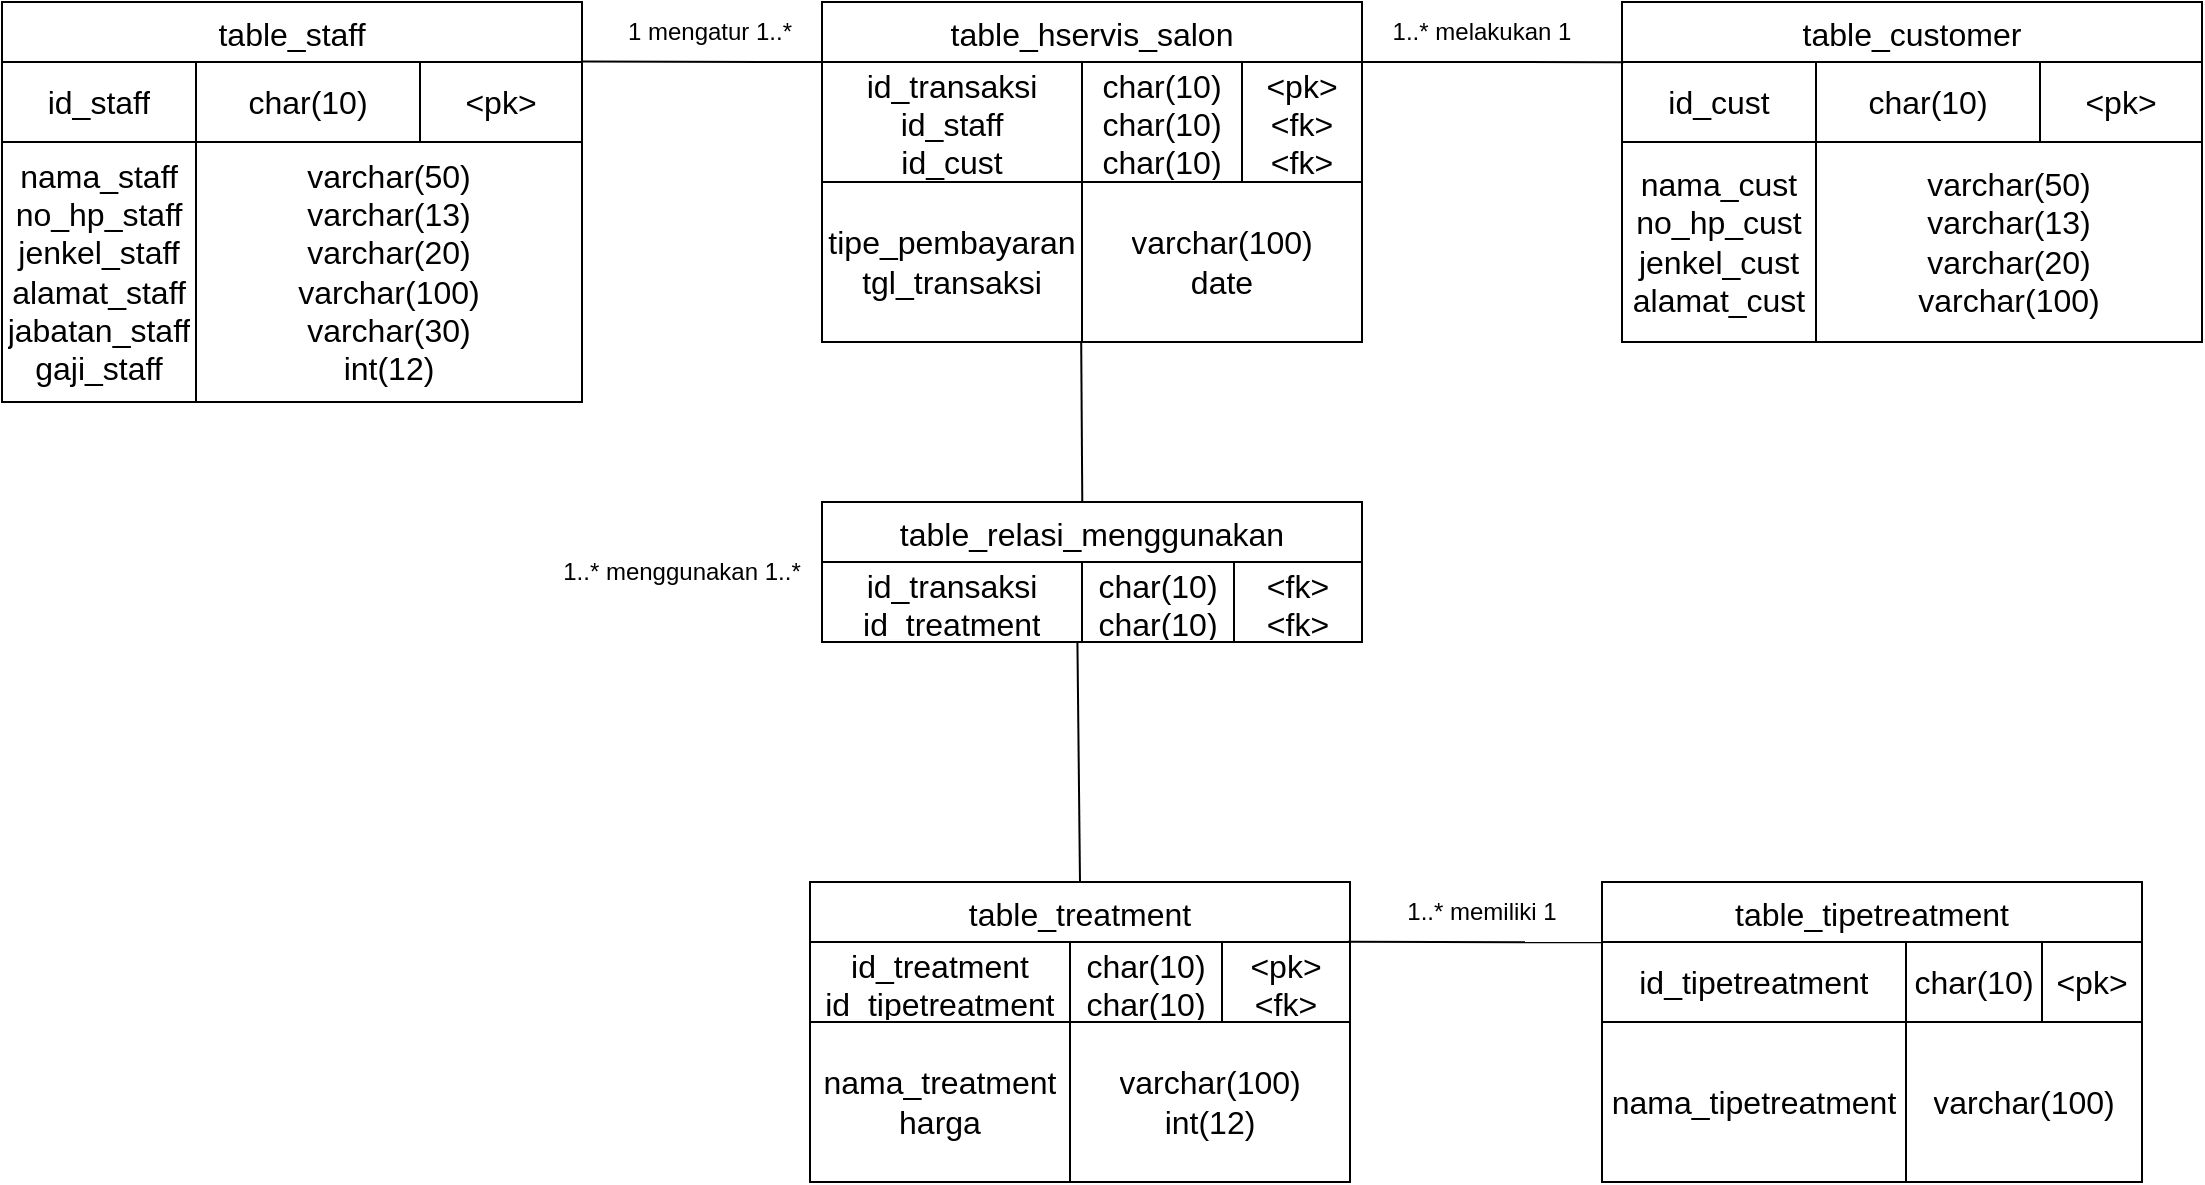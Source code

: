 <mxfile version="28.0.6">
  <diagram name="Page-1" id="Hgq9LTtUtWdXvFbYbg3n">
    <mxGraphModel dx="1426" dy="849" grid="1" gridSize="10" guides="1" tooltips="1" connect="1" arrows="1" fold="1" page="1" pageScale="1" pageWidth="827" pageHeight="1169" math="0" shadow="0">
      <root>
        <mxCell id="0" />
        <mxCell id="1" parent="0" />
        <mxCell id="hAmhMaTgkkKj69P4cn9k-1" value="table_staff" style="shape=table;startSize=30;container=1;collapsible=0;childLayout=tableLayout;strokeColor=default;fontSize=16;" parent="1" vertex="1">
          <mxGeometry x="10" y="10" width="290" height="200.0" as="geometry" />
        </mxCell>
        <mxCell id="hAmhMaTgkkKj69P4cn9k-2" value="" style="shape=tableRow;horizontal=0;startSize=0;swimlaneHead=0;swimlaneBody=0;strokeColor=inherit;top=0;left=0;bottom=0;right=0;collapsible=0;dropTarget=0;fillColor=none;points=[[0,0.5],[1,0.5]];portConstraint=eastwest;fontSize=16;" parent="hAmhMaTgkkKj69P4cn9k-1" vertex="1">
          <mxGeometry y="30" width="290" height="40" as="geometry" />
        </mxCell>
        <mxCell id="hAmhMaTgkkKj69P4cn9k-3" value="id_staff" style="shape=partialRectangle;html=1;whiteSpace=wrap;connectable=0;strokeColor=inherit;overflow=hidden;fillColor=none;top=0;left=0;bottom=0;right=0;pointerEvents=1;fontSize=16;" parent="hAmhMaTgkkKj69P4cn9k-2" vertex="1">
          <mxGeometry width="97" height="40" as="geometry">
            <mxRectangle width="97" height="40" as="alternateBounds" />
          </mxGeometry>
        </mxCell>
        <mxCell id="hAmhMaTgkkKj69P4cn9k-4" value="char(10)" style="shape=partialRectangle;html=1;whiteSpace=wrap;connectable=0;strokeColor=inherit;overflow=hidden;fillColor=none;top=0;left=0;bottom=0;right=0;pointerEvents=1;fontSize=16;" parent="hAmhMaTgkkKj69P4cn9k-2" vertex="1">
          <mxGeometry x="97" width="112" height="40" as="geometry">
            <mxRectangle width="112" height="40" as="alternateBounds" />
          </mxGeometry>
        </mxCell>
        <mxCell id="hAmhMaTgkkKj69P4cn9k-5" value="&amp;lt;pk&amp;gt;" style="shape=partialRectangle;html=1;whiteSpace=wrap;connectable=0;strokeColor=inherit;overflow=hidden;fillColor=none;top=0;left=0;bottom=0;right=0;pointerEvents=1;fontSize=16;" parent="hAmhMaTgkkKj69P4cn9k-2" vertex="1">
          <mxGeometry x="209" width="81" height="40" as="geometry">
            <mxRectangle width="81" height="40" as="alternateBounds" />
          </mxGeometry>
        </mxCell>
        <mxCell id="hAmhMaTgkkKj69P4cn9k-6" value="" style="shape=tableRow;horizontal=0;startSize=0;swimlaneHead=0;swimlaneBody=0;strokeColor=inherit;top=0;left=0;bottom=0;right=0;collapsible=0;dropTarget=0;fillColor=none;points=[[0,0.5],[1,0.5]];portConstraint=eastwest;fontSize=16;" parent="hAmhMaTgkkKj69P4cn9k-1" vertex="1">
          <mxGeometry y="70" width="290" height="130" as="geometry" />
        </mxCell>
        <mxCell id="hAmhMaTgkkKj69P4cn9k-7" value="nama_staff&lt;div&gt;no_hp_staff&lt;/div&gt;&lt;div&gt;jenkel_staff&lt;/div&gt;&lt;div&gt;alamat_staff&lt;/div&gt;&lt;div&gt;jabatan_staff&lt;/div&gt;&lt;div&gt;gaji_staff&lt;/div&gt;" style="shape=partialRectangle;html=1;whiteSpace=wrap;connectable=0;strokeColor=inherit;overflow=hidden;fillColor=none;top=0;left=0;bottom=0;right=0;pointerEvents=1;fontSize=16;" parent="hAmhMaTgkkKj69P4cn9k-6" vertex="1">
          <mxGeometry width="97" height="130" as="geometry">
            <mxRectangle width="97" height="130" as="alternateBounds" />
          </mxGeometry>
        </mxCell>
        <mxCell id="hAmhMaTgkkKj69P4cn9k-8" value="varchar(50)&lt;div&gt;varchar(13)&lt;/div&gt;&lt;div&gt;varchar(20)&lt;/div&gt;&lt;div&gt;varchar(100)&lt;/div&gt;&lt;div&gt;varchar(30)&lt;/div&gt;&lt;div&gt;int(12)&lt;/div&gt;" style="shape=partialRectangle;html=1;whiteSpace=wrap;connectable=0;strokeColor=inherit;overflow=hidden;fillColor=none;top=0;left=0;bottom=0;right=0;pointerEvents=1;fontSize=16;rowspan=1;colspan=2;" parent="hAmhMaTgkkKj69P4cn9k-6" vertex="1">
          <mxGeometry x="97" width="193" height="130" as="geometry">
            <mxRectangle width="112" height="130" as="alternateBounds" />
          </mxGeometry>
        </mxCell>
        <mxCell id="hAmhMaTgkkKj69P4cn9k-9" value="" style="shape=partialRectangle;html=1;whiteSpace=wrap;connectable=0;strokeColor=inherit;overflow=hidden;fillColor=none;top=0;left=0;bottom=0;right=0;pointerEvents=1;fontSize=16;" parent="hAmhMaTgkkKj69P4cn9k-6" vertex="1" visible="0">
          <mxGeometry x="209" width="81" height="130" as="geometry">
            <mxRectangle width="81" height="130" as="alternateBounds" />
          </mxGeometry>
        </mxCell>
        <mxCell id="hAmhMaTgkkKj69P4cn9k-31" value="table_treatment" style="shape=table;startSize=30;container=1;collapsible=0;childLayout=tableLayout;strokeColor=default;fontSize=16;" parent="1" vertex="1">
          <mxGeometry x="414" y="450" width="270" height="150.0" as="geometry" />
        </mxCell>
        <mxCell id="hAmhMaTgkkKj69P4cn9k-32" value="" style="shape=tableRow;horizontal=0;startSize=0;swimlaneHead=0;swimlaneBody=0;strokeColor=inherit;top=0;left=0;bottom=0;right=0;collapsible=0;dropTarget=0;fillColor=none;points=[[0,0.5],[1,0.5]];portConstraint=eastwest;fontSize=16;" parent="hAmhMaTgkkKj69P4cn9k-31" vertex="1">
          <mxGeometry y="30" width="270" height="40" as="geometry" />
        </mxCell>
        <mxCell id="hAmhMaTgkkKj69P4cn9k-33" value="id_treatment&lt;div&gt;id_tipetreatment&lt;/div&gt;" style="shape=partialRectangle;html=1;whiteSpace=wrap;connectable=0;strokeColor=inherit;overflow=hidden;fillColor=none;top=0;left=0;bottom=0;right=0;pointerEvents=1;fontSize=16;" parent="hAmhMaTgkkKj69P4cn9k-32" vertex="1">
          <mxGeometry width="130" height="40" as="geometry">
            <mxRectangle width="130" height="40" as="alternateBounds" />
          </mxGeometry>
        </mxCell>
        <mxCell id="hAmhMaTgkkKj69P4cn9k-34" value="char(10)&lt;div&gt;char(10)&lt;/div&gt;" style="shape=partialRectangle;html=1;whiteSpace=wrap;connectable=0;strokeColor=inherit;overflow=hidden;fillColor=none;top=0;left=0;bottom=0;right=0;pointerEvents=1;fontSize=16;" parent="hAmhMaTgkkKj69P4cn9k-32" vertex="1">
          <mxGeometry x="130" width="76" height="40" as="geometry">
            <mxRectangle width="76" height="40" as="alternateBounds" />
          </mxGeometry>
        </mxCell>
        <mxCell id="hAmhMaTgkkKj69P4cn9k-35" value="&amp;lt;pk&amp;gt;&lt;div&gt;&amp;lt;fk&amp;gt;&lt;/div&gt;" style="shape=partialRectangle;html=1;whiteSpace=wrap;connectable=0;strokeColor=inherit;overflow=hidden;fillColor=none;top=0;left=0;bottom=0;right=0;pointerEvents=1;fontSize=16;" parent="hAmhMaTgkkKj69P4cn9k-32" vertex="1">
          <mxGeometry x="206" width="64" height="40" as="geometry">
            <mxRectangle width="64" height="40" as="alternateBounds" />
          </mxGeometry>
        </mxCell>
        <mxCell id="hAmhMaTgkkKj69P4cn9k-36" value="" style="shape=tableRow;horizontal=0;startSize=0;swimlaneHead=0;swimlaneBody=0;strokeColor=inherit;top=0;left=0;bottom=0;right=0;collapsible=0;dropTarget=0;fillColor=none;points=[[0,0.5],[1,0.5]];portConstraint=eastwest;fontSize=16;" parent="hAmhMaTgkkKj69P4cn9k-31" vertex="1">
          <mxGeometry y="70" width="270" height="80" as="geometry" />
        </mxCell>
        <mxCell id="hAmhMaTgkkKj69P4cn9k-37" value="&lt;div&gt;nama_treatment&lt;/div&gt;&lt;div&gt;harga&lt;/div&gt;" style="shape=partialRectangle;html=1;whiteSpace=wrap;connectable=0;strokeColor=inherit;overflow=hidden;fillColor=none;top=0;left=0;bottom=0;right=0;pointerEvents=1;fontSize=16;" parent="hAmhMaTgkkKj69P4cn9k-36" vertex="1">
          <mxGeometry width="130" height="80" as="geometry">
            <mxRectangle width="130" height="80" as="alternateBounds" />
          </mxGeometry>
        </mxCell>
        <mxCell id="hAmhMaTgkkKj69P4cn9k-38" value="varchar(100)&lt;div&gt;int(12)&lt;/div&gt;" style="shape=partialRectangle;html=1;whiteSpace=wrap;connectable=0;strokeColor=inherit;overflow=hidden;fillColor=none;top=0;left=0;bottom=0;right=0;pointerEvents=1;fontSize=16;rowspan=1;colspan=2;" parent="hAmhMaTgkkKj69P4cn9k-36" vertex="1">
          <mxGeometry x="130" width="140" height="80" as="geometry">
            <mxRectangle width="76" height="80" as="alternateBounds" />
          </mxGeometry>
        </mxCell>
        <mxCell id="hAmhMaTgkkKj69P4cn9k-39" value="" style="shape=partialRectangle;html=1;whiteSpace=wrap;connectable=0;strokeColor=inherit;overflow=hidden;fillColor=none;top=0;left=0;bottom=0;right=0;pointerEvents=1;fontSize=16;" parent="hAmhMaTgkkKj69P4cn9k-36" vertex="1" visible="0">
          <mxGeometry x="206" width="64" height="80" as="geometry">
            <mxRectangle width="64" height="80" as="alternateBounds" />
          </mxGeometry>
        </mxCell>
        <mxCell id="NUvUWWAZNHhMJ-GzubiT-1" value="table_customer" style="shape=table;startSize=30;container=1;collapsible=0;childLayout=tableLayout;strokeColor=default;fontSize=16;" parent="1" vertex="1">
          <mxGeometry x="820" y="10" width="290" height="170.0" as="geometry" />
        </mxCell>
        <mxCell id="NUvUWWAZNHhMJ-GzubiT-2" value="" style="shape=tableRow;horizontal=0;startSize=0;swimlaneHead=0;swimlaneBody=0;strokeColor=inherit;top=0;left=0;bottom=0;right=0;collapsible=0;dropTarget=0;fillColor=none;points=[[0,0.5],[1,0.5]];portConstraint=eastwest;fontSize=16;" parent="NUvUWWAZNHhMJ-GzubiT-1" vertex="1">
          <mxGeometry y="30" width="290" height="40" as="geometry" />
        </mxCell>
        <mxCell id="NUvUWWAZNHhMJ-GzubiT-3" value="id_cust" style="shape=partialRectangle;html=1;whiteSpace=wrap;connectable=0;strokeColor=inherit;overflow=hidden;fillColor=none;top=0;left=0;bottom=0;right=0;pointerEvents=1;fontSize=16;" parent="NUvUWWAZNHhMJ-GzubiT-2" vertex="1">
          <mxGeometry width="97" height="40" as="geometry">
            <mxRectangle width="97" height="40" as="alternateBounds" />
          </mxGeometry>
        </mxCell>
        <mxCell id="NUvUWWAZNHhMJ-GzubiT-4" value="char(10)" style="shape=partialRectangle;html=1;whiteSpace=wrap;connectable=0;strokeColor=inherit;overflow=hidden;fillColor=none;top=0;left=0;bottom=0;right=0;pointerEvents=1;fontSize=16;" parent="NUvUWWAZNHhMJ-GzubiT-2" vertex="1">
          <mxGeometry x="97" width="112" height="40" as="geometry">
            <mxRectangle width="112" height="40" as="alternateBounds" />
          </mxGeometry>
        </mxCell>
        <mxCell id="NUvUWWAZNHhMJ-GzubiT-5" value="&amp;lt;pk&amp;gt;" style="shape=partialRectangle;html=1;whiteSpace=wrap;connectable=0;strokeColor=inherit;overflow=hidden;fillColor=none;top=0;left=0;bottom=0;right=0;pointerEvents=1;fontSize=16;" parent="NUvUWWAZNHhMJ-GzubiT-2" vertex="1">
          <mxGeometry x="209" width="81" height="40" as="geometry">
            <mxRectangle width="81" height="40" as="alternateBounds" />
          </mxGeometry>
        </mxCell>
        <mxCell id="NUvUWWAZNHhMJ-GzubiT-6" value="" style="shape=tableRow;horizontal=0;startSize=0;swimlaneHead=0;swimlaneBody=0;strokeColor=inherit;top=0;left=0;bottom=0;right=0;collapsible=0;dropTarget=0;fillColor=none;points=[[0,0.5],[1,0.5]];portConstraint=eastwest;fontSize=16;" parent="NUvUWWAZNHhMJ-GzubiT-1" vertex="1">
          <mxGeometry y="70" width="290" height="100" as="geometry" />
        </mxCell>
        <mxCell id="NUvUWWAZNHhMJ-GzubiT-7" value="nama_cust&lt;div&gt;no_hp_cust&lt;/div&gt;&lt;div&gt;jenkel_cust&lt;/div&gt;&lt;div&gt;alamat_cust&lt;/div&gt;" style="shape=partialRectangle;html=1;whiteSpace=wrap;connectable=0;strokeColor=inherit;overflow=hidden;fillColor=none;top=0;left=0;bottom=0;right=0;pointerEvents=1;fontSize=16;" parent="NUvUWWAZNHhMJ-GzubiT-6" vertex="1">
          <mxGeometry width="97" height="100" as="geometry">
            <mxRectangle width="97" height="100" as="alternateBounds" />
          </mxGeometry>
        </mxCell>
        <mxCell id="NUvUWWAZNHhMJ-GzubiT-8" value="varchar(50)&lt;div&gt;varchar(13)&lt;/div&gt;&lt;div&gt;varchar(20)&lt;/div&gt;&lt;div&gt;varchar(100)&lt;/div&gt;" style="shape=partialRectangle;html=1;whiteSpace=wrap;connectable=0;strokeColor=inherit;overflow=hidden;fillColor=none;top=0;left=0;bottom=0;right=0;pointerEvents=1;fontSize=16;rowspan=1;colspan=2;" parent="NUvUWWAZNHhMJ-GzubiT-6" vertex="1">
          <mxGeometry x="97" width="193" height="100" as="geometry">
            <mxRectangle width="112" height="100" as="alternateBounds" />
          </mxGeometry>
        </mxCell>
        <mxCell id="NUvUWWAZNHhMJ-GzubiT-9" value="" style="shape=partialRectangle;html=1;whiteSpace=wrap;connectable=0;strokeColor=inherit;overflow=hidden;fillColor=none;top=0;left=0;bottom=0;right=0;pointerEvents=1;fontSize=16;" parent="NUvUWWAZNHhMJ-GzubiT-6" vertex="1" visible="0">
          <mxGeometry x="209" width="81" height="100" as="geometry">
            <mxRectangle width="81" height="100" as="alternateBounds" />
          </mxGeometry>
        </mxCell>
        <mxCell id="NUvUWWAZNHhMJ-GzubiT-10" value="table_tipetreatment" style="shape=table;startSize=30;container=1;collapsible=0;childLayout=tableLayout;strokeColor=default;fontSize=16;" parent="1" vertex="1">
          <mxGeometry x="810" y="450" width="270" height="150" as="geometry" />
        </mxCell>
        <mxCell id="NUvUWWAZNHhMJ-GzubiT-11" value="" style="shape=tableRow;horizontal=0;startSize=0;swimlaneHead=0;swimlaneBody=0;strokeColor=inherit;top=0;left=0;bottom=0;right=0;collapsible=0;dropTarget=0;fillColor=none;points=[[0,0.5],[1,0.5]];portConstraint=eastwest;fontSize=16;" parent="NUvUWWAZNHhMJ-GzubiT-10" vertex="1">
          <mxGeometry y="30" width="270" height="40" as="geometry" />
        </mxCell>
        <mxCell id="NUvUWWAZNHhMJ-GzubiT-12" value="id_tipetreatment" style="shape=partialRectangle;html=1;whiteSpace=wrap;connectable=0;strokeColor=inherit;overflow=hidden;fillColor=none;top=0;left=0;bottom=0;right=0;pointerEvents=1;fontSize=16;" parent="NUvUWWAZNHhMJ-GzubiT-11" vertex="1">
          <mxGeometry width="152" height="40" as="geometry">
            <mxRectangle width="152" height="40" as="alternateBounds" />
          </mxGeometry>
        </mxCell>
        <mxCell id="NUvUWWAZNHhMJ-GzubiT-13" value="char(10)" style="shape=partialRectangle;html=1;whiteSpace=wrap;connectable=0;strokeColor=inherit;overflow=hidden;fillColor=none;top=0;left=0;bottom=0;right=0;pointerEvents=1;fontSize=16;" parent="NUvUWWAZNHhMJ-GzubiT-11" vertex="1">
          <mxGeometry x="152" width="68" height="40" as="geometry">
            <mxRectangle width="68" height="40" as="alternateBounds" />
          </mxGeometry>
        </mxCell>
        <mxCell id="NUvUWWAZNHhMJ-GzubiT-14" value="&amp;lt;pk&amp;gt;" style="shape=partialRectangle;html=1;whiteSpace=wrap;connectable=0;strokeColor=inherit;overflow=hidden;fillColor=none;top=0;left=0;bottom=0;right=0;pointerEvents=1;fontSize=16;" parent="NUvUWWAZNHhMJ-GzubiT-11" vertex="1">
          <mxGeometry x="220" width="50" height="40" as="geometry">
            <mxRectangle width="50" height="40" as="alternateBounds" />
          </mxGeometry>
        </mxCell>
        <mxCell id="NUvUWWAZNHhMJ-GzubiT-15" value="" style="shape=tableRow;horizontal=0;startSize=0;swimlaneHead=0;swimlaneBody=0;strokeColor=inherit;top=0;left=0;bottom=0;right=0;collapsible=0;dropTarget=0;fillColor=none;points=[[0,0.5],[1,0.5]];portConstraint=eastwest;fontSize=16;" parent="NUvUWWAZNHhMJ-GzubiT-10" vertex="1">
          <mxGeometry y="70" width="270" height="80" as="geometry" />
        </mxCell>
        <mxCell id="NUvUWWAZNHhMJ-GzubiT-16" value="&lt;div&gt;nama_tipetreatment&lt;/div&gt;" style="shape=partialRectangle;html=1;whiteSpace=wrap;connectable=0;strokeColor=inherit;overflow=hidden;fillColor=none;top=0;left=0;bottom=0;right=0;pointerEvents=1;fontSize=16;" parent="NUvUWWAZNHhMJ-GzubiT-15" vertex="1">
          <mxGeometry width="152" height="80" as="geometry">
            <mxRectangle width="152" height="80" as="alternateBounds" />
          </mxGeometry>
        </mxCell>
        <mxCell id="NUvUWWAZNHhMJ-GzubiT-17" value="varchar(100)" style="shape=partialRectangle;html=1;whiteSpace=wrap;connectable=0;strokeColor=inherit;overflow=hidden;fillColor=none;top=0;left=0;bottom=0;right=0;pointerEvents=1;fontSize=16;rowspan=1;colspan=2;" parent="NUvUWWAZNHhMJ-GzubiT-15" vertex="1">
          <mxGeometry x="152" width="118" height="80" as="geometry">
            <mxRectangle width="68" height="80" as="alternateBounds" />
          </mxGeometry>
        </mxCell>
        <mxCell id="NUvUWWAZNHhMJ-GzubiT-18" value="" style="shape=partialRectangle;html=1;whiteSpace=wrap;connectable=0;strokeColor=inherit;overflow=hidden;fillColor=none;top=0;left=0;bottom=0;right=0;pointerEvents=1;fontSize=16;" parent="NUvUWWAZNHhMJ-GzubiT-15" vertex="1" visible="0">
          <mxGeometry x="220" width="50" height="80" as="geometry">
            <mxRectangle width="50" height="80" as="alternateBounds" />
          </mxGeometry>
        </mxCell>
        <mxCell id="NUvUWWAZNHhMJ-GzubiT-19" value="table_hservis_salon" style="shape=table;startSize=30;container=1;collapsible=0;childLayout=tableLayout;strokeColor=default;fontSize=16;" parent="1" vertex="1">
          <mxGeometry x="420" y="10" width="270" height="170.0" as="geometry" />
        </mxCell>
        <mxCell id="NUvUWWAZNHhMJ-GzubiT-20" value="" style="shape=tableRow;horizontal=0;startSize=0;swimlaneHead=0;swimlaneBody=0;strokeColor=inherit;top=0;left=0;bottom=0;right=0;collapsible=0;dropTarget=0;fillColor=none;points=[[0,0.5],[1,0.5]];portConstraint=eastwest;fontSize=16;" parent="NUvUWWAZNHhMJ-GzubiT-19" vertex="1">
          <mxGeometry y="30" width="270" height="60" as="geometry" />
        </mxCell>
        <mxCell id="NUvUWWAZNHhMJ-GzubiT-21" value="id_transaksi&lt;div&gt;id_staff&lt;/div&gt;&lt;div&gt;id_cust&lt;/div&gt;" style="shape=partialRectangle;html=1;whiteSpace=wrap;connectable=0;strokeColor=inherit;overflow=hidden;fillColor=none;top=0;left=0;bottom=0;right=0;pointerEvents=1;fontSize=16;" parent="NUvUWWAZNHhMJ-GzubiT-20" vertex="1">
          <mxGeometry width="130" height="60" as="geometry">
            <mxRectangle width="130" height="60" as="alternateBounds" />
          </mxGeometry>
        </mxCell>
        <mxCell id="NUvUWWAZNHhMJ-GzubiT-22" value="char(10)&lt;div&gt;char(10)&lt;/div&gt;&lt;div&gt;char(10)&lt;/div&gt;" style="shape=partialRectangle;html=1;whiteSpace=wrap;connectable=0;strokeColor=inherit;overflow=hidden;fillColor=none;top=0;left=0;bottom=0;right=0;pointerEvents=1;fontSize=16;" parent="NUvUWWAZNHhMJ-GzubiT-20" vertex="1">
          <mxGeometry x="130" width="80" height="60" as="geometry">
            <mxRectangle width="80" height="60" as="alternateBounds" />
          </mxGeometry>
        </mxCell>
        <mxCell id="NUvUWWAZNHhMJ-GzubiT-23" value="&amp;lt;pk&amp;gt;&lt;div&gt;&amp;lt;fk&amp;gt;&lt;/div&gt;&lt;div&gt;&amp;lt;fk&amp;gt;&lt;/div&gt;&lt;div&gt;&lt;br&gt;&lt;/div&gt;" style="shape=partialRectangle;html=1;whiteSpace=wrap;connectable=0;strokeColor=inherit;overflow=hidden;fillColor=none;top=0;left=0;bottom=0;right=0;pointerEvents=1;fontSize=16;" parent="NUvUWWAZNHhMJ-GzubiT-20" vertex="1">
          <mxGeometry x="210" width="60" height="60" as="geometry">
            <mxRectangle width="60" height="60" as="alternateBounds" />
          </mxGeometry>
        </mxCell>
        <mxCell id="NUvUWWAZNHhMJ-GzubiT-24" value="" style="shape=tableRow;horizontal=0;startSize=0;swimlaneHead=0;swimlaneBody=0;strokeColor=inherit;top=0;left=0;bottom=0;right=0;collapsible=0;dropTarget=0;fillColor=none;points=[[0,0.5],[1,0.5]];portConstraint=eastwest;fontSize=16;" parent="NUvUWWAZNHhMJ-GzubiT-19" vertex="1">
          <mxGeometry y="90" width="270" height="80" as="geometry" />
        </mxCell>
        <mxCell id="NUvUWWAZNHhMJ-GzubiT-25" value="&lt;div&gt;tipe_pembayaran&lt;/div&gt;&lt;div&gt;tgl_transaksi&lt;/div&gt;" style="shape=partialRectangle;html=1;whiteSpace=wrap;connectable=0;strokeColor=inherit;overflow=hidden;fillColor=none;top=0;left=0;bottom=0;right=0;pointerEvents=1;fontSize=16;" parent="NUvUWWAZNHhMJ-GzubiT-24" vertex="1">
          <mxGeometry width="130" height="80" as="geometry">
            <mxRectangle width="130" height="80" as="alternateBounds" />
          </mxGeometry>
        </mxCell>
        <mxCell id="NUvUWWAZNHhMJ-GzubiT-26" value="varchar(100)&lt;div&gt;date&lt;/div&gt;" style="shape=partialRectangle;html=1;whiteSpace=wrap;connectable=0;strokeColor=inherit;overflow=hidden;fillColor=none;top=0;left=0;bottom=0;right=0;pointerEvents=1;fontSize=16;rowspan=1;colspan=2;" parent="NUvUWWAZNHhMJ-GzubiT-24" vertex="1">
          <mxGeometry x="130" width="140" height="80" as="geometry">
            <mxRectangle width="80" height="80" as="alternateBounds" />
          </mxGeometry>
        </mxCell>
        <mxCell id="NUvUWWAZNHhMJ-GzubiT-27" value="" style="shape=partialRectangle;html=1;whiteSpace=wrap;connectable=0;strokeColor=inherit;overflow=hidden;fillColor=none;top=0;left=0;bottom=0;right=0;pointerEvents=1;fontSize=16;" parent="NUvUWWAZNHhMJ-GzubiT-24" vertex="1" visible="0">
          <mxGeometry x="210" width="60" height="80" as="geometry">
            <mxRectangle width="60" height="80" as="alternateBounds" />
          </mxGeometry>
        </mxCell>
        <mxCell id="NUvUWWAZNHhMJ-GzubiT-28" value="table_relasi_menggunakan" style="shape=table;startSize=30;container=1;collapsible=0;childLayout=tableLayout;strokeColor=default;fontSize=16;" parent="1" vertex="1">
          <mxGeometry x="420" y="260" width="270" height="70.0" as="geometry" />
        </mxCell>
        <mxCell id="NUvUWWAZNHhMJ-GzubiT-29" value="" style="shape=tableRow;horizontal=0;startSize=0;swimlaneHead=0;swimlaneBody=0;strokeColor=inherit;top=0;left=0;bottom=0;right=0;collapsible=0;dropTarget=0;fillColor=none;points=[[0,0.5],[1,0.5]];portConstraint=eastwest;fontSize=16;" parent="NUvUWWAZNHhMJ-GzubiT-28" vertex="1">
          <mxGeometry y="30" width="270" height="40" as="geometry" />
        </mxCell>
        <mxCell id="NUvUWWAZNHhMJ-GzubiT-30" value="id_transaksi&lt;div&gt;id_treatment&lt;/div&gt;" style="shape=partialRectangle;html=1;whiteSpace=wrap;connectable=0;strokeColor=inherit;overflow=hidden;fillColor=none;top=0;left=0;bottom=0;right=0;pointerEvents=1;fontSize=16;" parent="NUvUWWAZNHhMJ-GzubiT-29" vertex="1">
          <mxGeometry width="130" height="40" as="geometry">
            <mxRectangle width="130" height="40" as="alternateBounds" />
          </mxGeometry>
        </mxCell>
        <mxCell id="NUvUWWAZNHhMJ-GzubiT-31" value="char(10)&lt;div&gt;char(10)&lt;/div&gt;" style="shape=partialRectangle;html=1;whiteSpace=wrap;connectable=0;strokeColor=inherit;overflow=hidden;fillColor=none;top=0;left=0;bottom=0;right=0;pointerEvents=1;fontSize=16;" parent="NUvUWWAZNHhMJ-GzubiT-29" vertex="1">
          <mxGeometry x="130" width="76" height="40" as="geometry">
            <mxRectangle width="76" height="40" as="alternateBounds" />
          </mxGeometry>
        </mxCell>
        <mxCell id="NUvUWWAZNHhMJ-GzubiT-32" value="&amp;lt;fk&amp;gt;&lt;div&gt;&amp;lt;fk&amp;gt;&lt;/div&gt;" style="shape=partialRectangle;html=1;whiteSpace=wrap;connectable=0;strokeColor=inherit;overflow=hidden;fillColor=none;top=0;left=0;bottom=0;right=0;pointerEvents=1;fontSize=16;" parent="NUvUWWAZNHhMJ-GzubiT-29" vertex="1">
          <mxGeometry x="206" width="64" height="40" as="geometry">
            <mxRectangle width="64" height="40" as="alternateBounds" />
          </mxGeometry>
        </mxCell>
        <mxCell id="NUvUWWAZNHhMJ-GzubiT-37" value="" style="endArrow=none;html=1;rounded=0;exitX=1;exitY=-0.005;exitDx=0;exitDy=0;exitPerimeter=0;entryX=0;entryY=0.001;entryDx=0;entryDy=0;entryPerimeter=0;" parent="1" source="hAmhMaTgkkKj69P4cn9k-2" target="NUvUWWAZNHhMJ-GzubiT-20" edge="1">
          <mxGeometry width="50" height="50" relative="1" as="geometry">
            <mxPoint x="310" y="70" as="sourcePoint" />
            <mxPoint x="360" y="20" as="targetPoint" />
          </mxGeometry>
        </mxCell>
        <mxCell id="NUvUWWAZNHhMJ-GzubiT-38" value="1 mengatur 1..*" style="text;html=1;align=center;verticalAlign=middle;whiteSpace=wrap;rounded=0;" parent="1" vertex="1">
          <mxGeometry x="313.5" y="10" width="100" height="30" as="geometry" />
        </mxCell>
        <mxCell id="NUvUWWAZNHhMJ-GzubiT-39" value="" style="endArrow=none;html=1;rounded=0;exitX=1;exitY=-0.005;exitDx=0;exitDy=0;exitPerimeter=0;entryX=0.003;entryY=0.002;entryDx=0;entryDy=0;entryPerimeter=0;" parent="1" target="NUvUWWAZNHhMJ-GzubiT-2" edge="1">
          <mxGeometry width="50" height="50" relative="1" as="geometry">
            <mxPoint x="690" y="40" as="sourcePoint" />
            <mxPoint x="810" y="40" as="targetPoint" />
          </mxGeometry>
        </mxCell>
        <mxCell id="NUvUWWAZNHhMJ-GzubiT-40" value="1..* melakukan 1" style="text;html=1;align=center;verticalAlign=middle;whiteSpace=wrap;rounded=0;" parent="1" vertex="1">
          <mxGeometry x="700" y="10" width="100" height="30" as="geometry" />
        </mxCell>
        <mxCell id="NUvUWWAZNHhMJ-GzubiT-41" value="" style="endArrow=none;html=1;rounded=0;entryX=0.48;entryY=1.004;entryDx=0;entryDy=0;entryPerimeter=0;exitX=0.482;exitY=-0.003;exitDx=0;exitDy=0;exitPerimeter=0;" parent="1" source="NUvUWWAZNHhMJ-GzubiT-28" target="NUvUWWAZNHhMJ-GzubiT-24" edge="1">
          <mxGeometry width="50" height="50" relative="1" as="geometry">
            <mxPoint x="800" y="350" as="sourcePoint" />
            <mxPoint x="850" y="300" as="targetPoint" />
          </mxGeometry>
        </mxCell>
        <mxCell id="NUvUWWAZNHhMJ-GzubiT-44" value="" style="endArrow=none;html=1;rounded=0;exitX=0.996;exitY=-0.003;exitDx=0;exitDy=0;exitPerimeter=0;entryX=0;entryY=0.201;entryDx=0;entryDy=0;entryPerimeter=0;" parent="1" source="hAmhMaTgkkKj69P4cn9k-32" target="NUvUWWAZNHhMJ-GzubiT-10" edge="1">
          <mxGeometry width="50" height="50" relative="1" as="geometry">
            <mxPoint x="650" y="460" as="sourcePoint" />
            <mxPoint x="700" y="410" as="targetPoint" />
          </mxGeometry>
        </mxCell>
        <mxCell id="NUvUWWAZNHhMJ-GzubiT-45" value="" style="endArrow=none;html=1;rounded=0;entryX=0.473;entryY=0.997;entryDx=0;entryDy=0;entryPerimeter=0;exitX=0.5;exitY=0;exitDx=0;exitDy=0;" parent="1" source="hAmhMaTgkkKj69P4cn9k-31" target="NUvUWWAZNHhMJ-GzubiT-29" edge="1">
          <mxGeometry width="50" height="50" relative="1" as="geometry">
            <mxPoint x="600" y="420" as="sourcePoint" />
            <mxPoint x="600" y="340" as="targetPoint" />
          </mxGeometry>
        </mxCell>
        <mxCell id="NUvUWWAZNHhMJ-GzubiT-46" value="1..* menggunakan 1..*" style="text;html=1;align=center;verticalAlign=middle;whiteSpace=wrap;rounded=0;" parent="1" vertex="1">
          <mxGeometry x="280" y="280" width="140" height="30" as="geometry" />
        </mxCell>
        <mxCell id="NUvUWWAZNHhMJ-GzubiT-47" value="1..* memiliki 1" style="text;html=1;align=center;verticalAlign=middle;whiteSpace=wrap;rounded=0;" parent="1" vertex="1">
          <mxGeometry x="700" y="450" width="100" height="30" as="geometry" />
        </mxCell>
      </root>
    </mxGraphModel>
  </diagram>
</mxfile>
